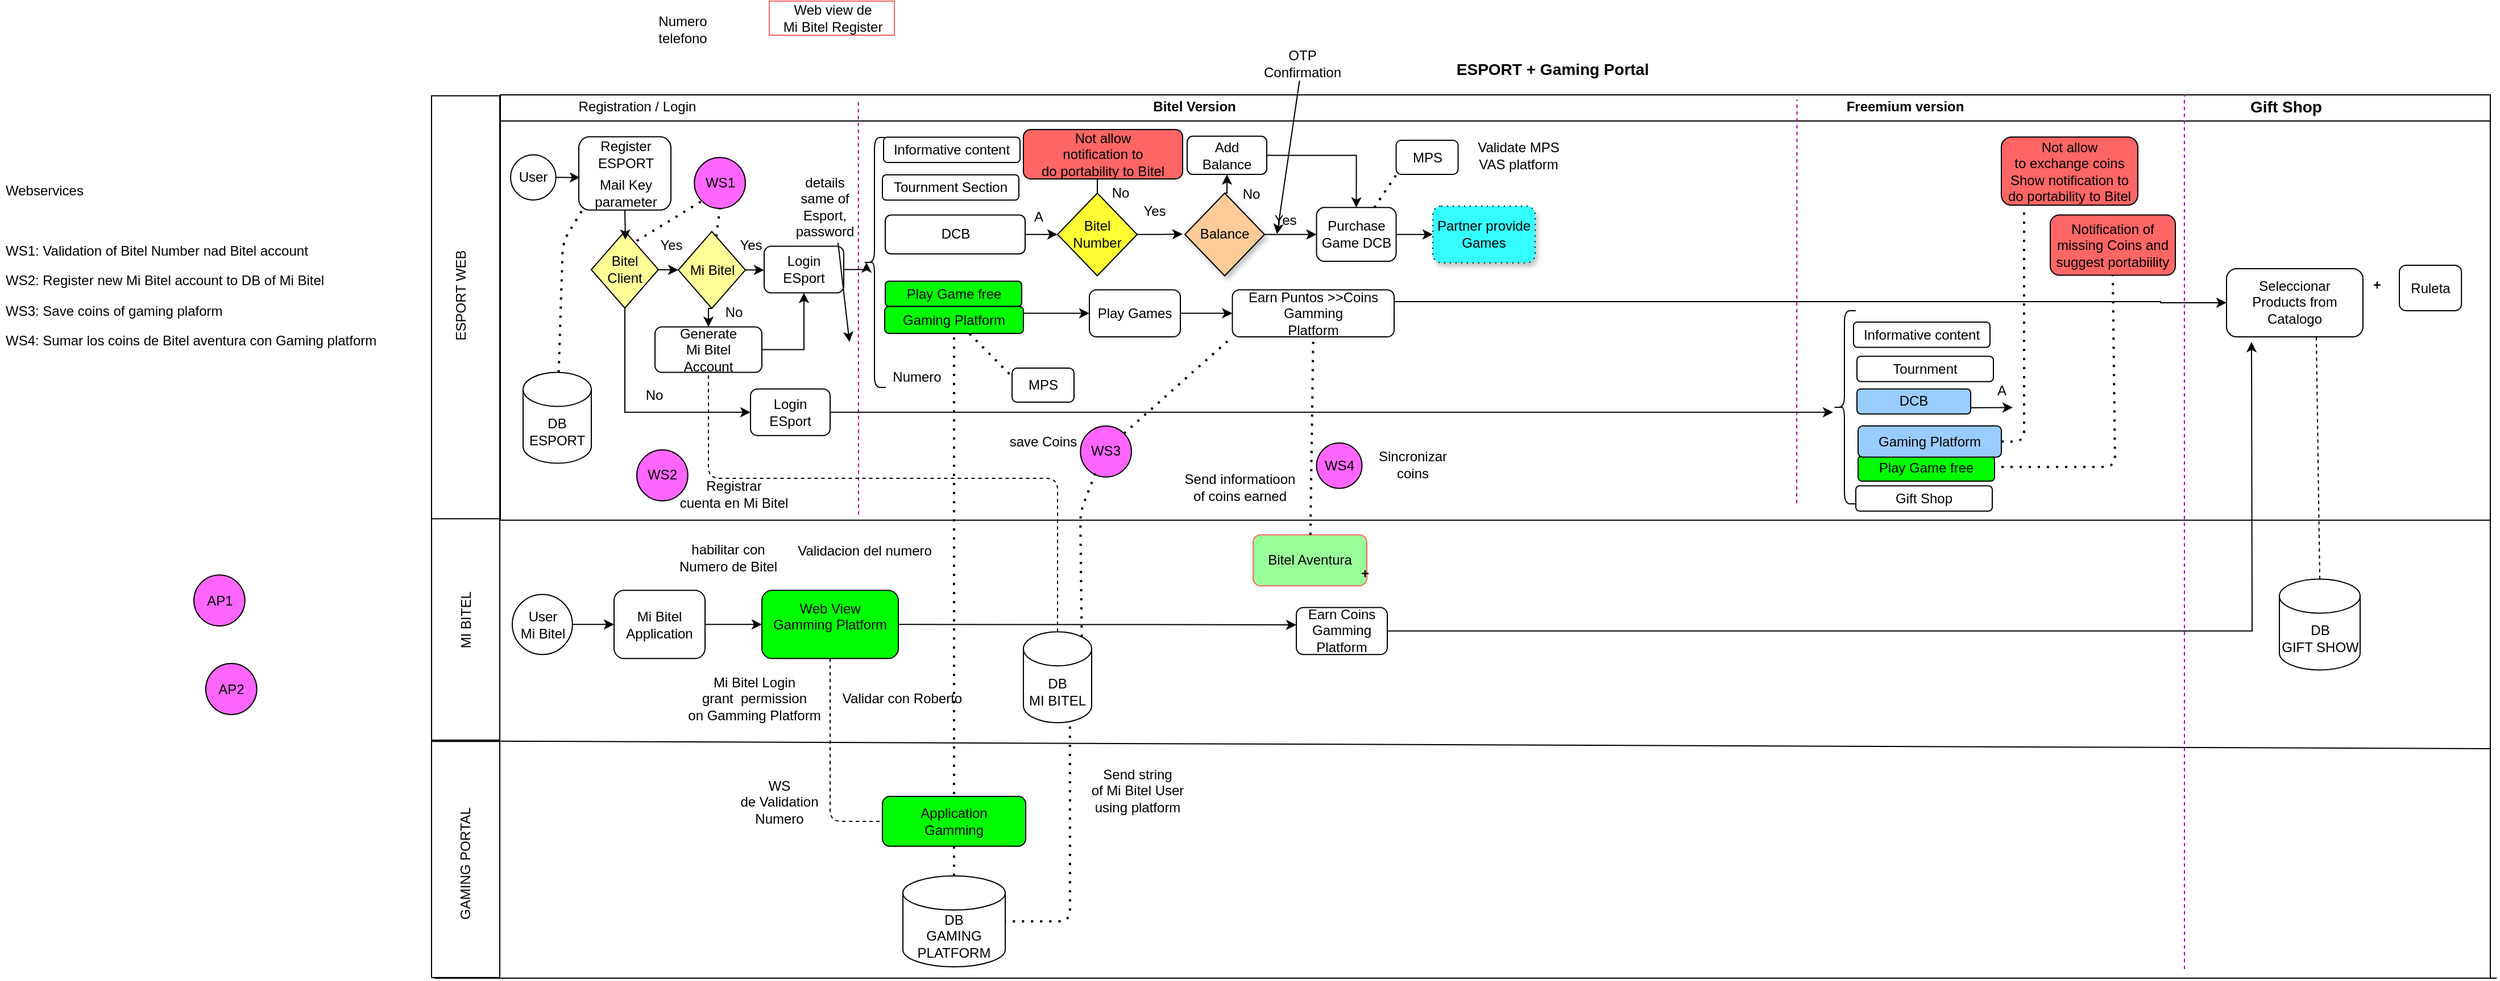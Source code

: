 <mxfile version="14.5.8" type="github">
  <diagram id="9RvgvvR_KSKuulvQgbrz" name="Page-1">
    <mxGraphModel dx="3316" dy="-5082" grid="1" gridSize="10" guides="1" tooltips="1" connect="1" arrows="1" fold="1" page="1" pageScale="1" pageWidth="827" pageHeight="1169" math="0" shadow="0">
      <root>
        <mxCell id="0" />
        <mxCell id="1" parent="0" />
        <mxCell id="VdGI68wlmSatKI99WMhj-1" value="" style="swimlane;whiteSpace=wrap;startSize=23;" vertex="1" parent="1">
          <mxGeometry x="-1020" y="6262.5" width="1750" height="374.38" as="geometry" />
        </mxCell>
        <mxCell id="VdGI68wlmSatKI99WMhj-2" value="" style="endArrow=none;dashed=1;html=1;fillColor=#990099;strokeColor=#990099;" edge="1" parent="VdGI68wlmSatKI99WMhj-1">
          <mxGeometry width="50" height="50" relative="1" as="geometry">
            <mxPoint x="315" y="369.5" as="sourcePoint" />
            <mxPoint x="314.83" y="6" as="targetPoint" />
          </mxGeometry>
        </mxCell>
        <mxCell id="VdGI68wlmSatKI99WMhj-3" value="" style="endArrow=none;dashed=1;html=1;strokeColor=#990099;entryX=0.389;entryY=-0.006;entryDx=0;entryDy=0;entryPerimeter=0;" edge="1" parent="VdGI68wlmSatKI99WMhj-1">
          <mxGeometry width="50" height="50" relative="1" as="geometry">
            <mxPoint x="1481" y="769.5" as="sourcePoint" />
            <mxPoint x="1480.949" y="-0.543" as="targetPoint" />
          </mxGeometry>
        </mxCell>
        <mxCell id="VdGI68wlmSatKI99WMhj-4" value="User" style="ellipse;whiteSpace=wrap;html=1;aspect=fixed;" vertex="1" parent="VdGI68wlmSatKI99WMhj-1">
          <mxGeometry x="9" y="52.75" width="39.87" height="39.87" as="geometry" />
        </mxCell>
        <mxCell id="VdGI68wlmSatKI99WMhj-5" value="" style="rounded=1;whiteSpace=wrap;html=1;" vertex="1" parent="VdGI68wlmSatKI99WMhj-1">
          <mxGeometry x="69" y="36.84" width="81" height="64.59" as="geometry" />
        </mxCell>
        <mxCell id="VdGI68wlmSatKI99WMhj-6" value="&lt;div&gt;Register &lt;br&gt;&lt;/div&gt;&lt;div&gt;ESPORT&lt;br&gt;&lt;/div&gt;" style="text;html=1;align=center;verticalAlign=middle;resizable=0;points=[];autosize=1;strokeColor=none;" vertex="1" parent="VdGI68wlmSatKI99WMhj-1">
          <mxGeometry x="80" y="37.29" width="60" height="30" as="geometry" />
        </mxCell>
        <mxCell id="VdGI68wlmSatKI99WMhj-7" style="edgeStyle=orthogonalEdgeStyle;rounded=0;orthogonalLoop=1;jettySize=auto;html=1;exitX=0.5;exitY=1;exitDx=0;exitDy=0;entryX=0;entryY=0.5;entryDx=0;entryDy=0;" edge="1" parent="VdGI68wlmSatKI99WMhj-1" source="VdGI68wlmSatKI99WMhj-8" target="VdGI68wlmSatKI99WMhj-25">
          <mxGeometry relative="1" as="geometry" />
        </mxCell>
        <mxCell id="VdGI68wlmSatKI99WMhj-8" value="&lt;div&gt;Bitel &lt;br&gt;&lt;/div&gt;&lt;div&gt;Client&lt;/div&gt;" style="rhombus;whiteSpace=wrap;html=1;fillColor=#FFFF99;" vertex="1" parent="VdGI68wlmSatKI99WMhj-1">
          <mxGeometry x="80" y="120" width="59" height="67.7" as="geometry" />
        </mxCell>
        <mxCell id="VdGI68wlmSatKI99WMhj-9" value="&lt;div&gt;Login &lt;br&gt;&lt;/div&gt;&lt;div&gt;ESport&lt;br&gt;&lt;/div&gt;" style="rounded=1;whiteSpace=wrap;html=1;fillColor=#FFFFFF;" vertex="1" parent="VdGI68wlmSatKI99WMhj-1">
          <mxGeometry x="232" y="133.31" width="70" height="41" as="geometry" />
        </mxCell>
        <mxCell id="VdGI68wlmSatKI99WMhj-10" value="No" style="text;html=1;align=center;verticalAlign=middle;resizable=0;points=[];autosize=1;strokeColor=none;" vertex="1" parent="VdGI68wlmSatKI99WMhj-1">
          <mxGeometry x="120" y="254.86" width="30" height="20" as="geometry" />
        </mxCell>
        <mxCell id="VdGI68wlmSatKI99WMhj-11" value="Registration / Login" style="text;html=1;align=center;verticalAlign=middle;resizable=0;points=[];autosize=1;strokeColor=none;" vertex="1" parent="VdGI68wlmSatKI99WMhj-1">
          <mxGeometry x="60" width="120" height="20" as="geometry" />
        </mxCell>
        <mxCell id="VdGI68wlmSatKI99WMhj-12" value="&lt;b&gt;Bitel Version&lt;/b&gt;" style="text;html=1;align=center;verticalAlign=middle;resizable=0;points=[];autosize=1;strokeColor=none;" vertex="1" parent="VdGI68wlmSatKI99WMhj-1">
          <mxGeometry x="565" width="90" height="20" as="geometry" />
        </mxCell>
        <mxCell id="VdGI68wlmSatKI99WMhj-13" value="&lt;b&gt;Freemium version&lt;/b&gt;" style="text;html=1;align=center;verticalAlign=middle;resizable=0;points=[];autosize=1;strokeColor=none;" vertex="1" parent="VdGI68wlmSatKI99WMhj-1">
          <mxGeometry x="1175" width="120" height="20" as="geometry" />
        </mxCell>
        <mxCell id="VdGI68wlmSatKI99WMhj-14" value="Informative content" style="rounded=1;whiteSpace=wrap;html=1;fillColor=#FFFFFF;" vertex="1" parent="VdGI68wlmSatKI99WMhj-1">
          <mxGeometry x="337" y="37.29" width="120" height="22.25" as="geometry" />
        </mxCell>
        <mxCell id="VdGI68wlmSatKI99WMhj-15" value="Tournment Section" style="rounded=1;whiteSpace=wrap;html=1;fillColor=#FFFFFF;" vertex="1" parent="VdGI68wlmSatKI99WMhj-1">
          <mxGeometry x="336" y="70.37" width="120" height="22.25" as="geometry" />
        </mxCell>
        <mxCell id="VdGI68wlmSatKI99WMhj-16" value="Play Game free" style="rounded=1;whiteSpace=wrap;html=1;fillColor=#00FF00;" vertex="1" parent="VdGI68wlmSatKI99WMhj-1">
          <mxGeometry x="338.5" y="164" width="120" height="22.25" as="geometry" />
        </mxCell>
        <mxCell id="VdGI68wlmSatKI99WMhj-17" style="edgeStyle=orthogonalEdgeStyle;rounded=0;orthogonalLoop=1;jettySize=auto;html=1;exitX=1;exitY=0.5;exitDx=0;exitDy=0;entryX=0;entryY=0.5;entryDx=0;entryDy=0;" edge="1" parent="VdGI68wlmSatKI99WMhj-1" source="VdGI68wlmSatKI99WMhj-18" target="VdGI68wlmSatKI99WMhj-28">
          <mxGeometry relative="1" as="geometry" />
        </mxCell>
        <mxCell id="VdGI68wlmSatKI99WMhj-18" value="DCB" style="rounded=1;whiteSpace=wrap;html=1;fillColor=#FFFFFF;" vertex="1" parent="VdGI68wlmSatKI99WMhj-1">
          <mxGeometry x="338.5" y="105.73" width="123" height="34.27" as="geometry" />
        </mxCell>
        <mxCell id="VdGI68wlmSatKI99WMhj-19" value="Informative content" style="rounded=1;whiteSpace=wrap;html=1;fillColor=#FFFFFF;" vertex="1" parent="VdGI68wlmSatKI99WMhj-1">
          <mxGeometry x="1190" y="199.97" width="120" height="22.25" as="geometry" />
        </mxCell>
        <mxCell id="VdGI68wlmSatKI99WMhj-20" value="Tournment" style="rounded=1;whiteSpace=wrap;html=1;fillColor=#FFFFFF;" vertex="1" parent="VdGI68wlmSatKI99WMhj-1">
          <mxGeometry x="1193" y="230.14" width="120" height="22.25" as="geometry" />
        </mxCell>
        <mxCell id="VdGI68wlmSatKI99WMhj-21" value="Play Game free" style="rounded=1;whiteSpace=wrap;html=1;fillColor=#00FF00;" vertex="1" parent="VdGI68wlmSatKI99WMhj-1">
          <mxGeometry x="1194" y="317.75" width="120" height="22.25" as="geometry" />
        </mxCell>
        <mxCell id="VdGI68wlmSatKI99WMhj-22" value="" style="shape=curlyBracket;whiteSpace=wrap;html=1;rounded=1;fillColor=#FFFFFF;" vertex="1" parent="VdGI68wlmSatKI99WMhj-1">
          <mxGeometry x="1172" y="190" width="20" height="170" as="geometry" />
        </mxCell>
        <mxCell id="VdGI68wlmSatKI99WMhj-23" value="&lt;div&gt;DB&lt;/div&gt;&lt;div&gt;ESPORT&lt;br&gt;&lt;/div&gt;" style="shape=cylinder3;whiteSpace=wrap;html=1;boundedLbl=1;backgroundOutline=1;size=15;fillColor=#FFFFFF;" vertex="1" parent="VdGI68wlmSatKI99WMhj-1">
          <mxGeometry x="20" y="244.24" width="60" height="80" as="geometry" />
        </mxCell>
        <mxCell id="VdGI68wlmSatKI99WMhj-24" style="edgeStyle=orthogonalEdgeStyle;rounded=0;orthogonalLoop=1;jettySize=auto;html=1;exitX=1;exitY=0.5;exitDx=0;exitDy=0;" edge="1" parent="VdGI68wlmSatKI99WMhj-1" source="VdGI68wlmSatKI99WMhj-25" target="VdGI68wlmSatKI99WMhj-22">
          <mxGeometry relative="1" as="geometry">
            <Array as="points">
              <mxPoint x="950" y="279" />
              <mxPoint x="950" y="279" />
            </Array>
          </mxGeometry>
        </mxCell>
        <mxCell id="VdGI68wlmSatKI99WMhj-25" value="&lt;div&gt;Login &lt;br&gt;&lt;/div&gt;&lt;div&gt;ESport&lt;br&gt;&lt;/div&gt;" style="rounded=1;whiteSpace=wrap;html=1;fillColor=#FFFFFF;" vertex="1" parent="VdGI68wlmSatKI99WMhj-1">
          <mxGeometry x="220" y="258.86" width="70" height="41" as="geometry" />
        </mxCell>
        <mxCell id="VdGI68wlmSatKI99WMhj-26" value="&lt;font style=&quot;font-size: 14px&quot;&gt;&lt;b&gt;Gift Shop&lt;/b&gt;&lt;/font&gt;" style="text;html=1;align=center;verticalAlign=middle;resizable=0;points=[];autosize=1;strokeColor=none;" vertex="1" parent="VdGI68wlmSatKI99WMhj-1">
          <mxGeometry x="1530" width="80" height="20" as="geometry" />
        </mxCell>
        <mxCell id="VdGI68wlmSatKI99WMhj-27" style="edgeStyle=orthogonalEdgeStyle;rounded=0;orthogonalLoop=1;jettySize=auto;html=1;exitX=0.5;exitY=0;exitDx=0;exitDy=0;" edge="1" parent="VdGI68wlmSatKI99WMhj-1" source="VdGI68wlmSatKI99WMhj-28" target="VdGI68wlmSatKI99WMhj-60">
          <mxGeometry relative="1" as="geometry" />
        </mxCell>
        <mxCell id="VdGI68wlmSatKI99WMhj-28" value="Bitel Number" style="rhombus;whiteSpace=wrap;html=1;fillColor=#FFFF33;" vertex="1" parent="VdGI68wlmSatKI99WMhj-1">
          <mxGeometry x="490" y="86.49" width="70" height="72.75" as="geometry" />
        </mxCell>
        <mxCell id="VdGI68wlmSatKI99WMhj-29" style="edgeStyle=orthogonalEdgeStyle;rounded=0;orthogonalLoop=1;jettySize=auto;html=1;exitX=0.5;exitY=0;exitDx=0;exitDy=0;entryX=0.5;entryY=1;entryDx=0;entryDy=0;" edge="1" parent="VdGI68wlmSatKI99WMhj-1" source="VdGI68wlmSatKI99WMhj-30" target="VdGI68wlmSatKI99WMhj-34">
          <mxGeometry relative="1" as="geometry" />
        </mxCell>
        <mxCell id="VdGI68wlmSatKI99WMhj-30" value="Balance" style="rhombus;whiteSpace=wrap;html=1;fillColor=#FFCC99;shadow=1;" vertex="1" parent="VdGI68wlmSatKI99WMhj-1">
          <mxGeometry x="602" y="86.49" width="70" height="72.75" as="geometry" />
        </mxCell>
        <mxCell id="VdGI68wlmSatKI99WMhj-31" value="No" style="text;html=1;align=center;verticalAlign=middle;resizable=0;points=[];autosize=1;strokeColor=none;" vertex="1" parent="VdGI68wlmSatKI99WMhj-1">
          <mxGeometry x="530" y="76.43" width="30" height="20" as="geometry" />
        </mxCell>
        <mxCell id="VdGI68wlmSatKI99WMhj-32" value="" style="endArrow=none;dashed=1;html=1;entryX=0.325;entryY=0.059;entryDx=0;entryDy=0;entryPerimeter=0;fillColor=#990099;strokeColor=#990099;" edge="1" parent="VdGI68wlmSatKI99WMhj-1">
          <mxGeometry width="50" height="50" relative="1" as="geometry">
            <mxPoint x="1140" y="359.5" as="sourcePoint" />
            <mxPoint x="1140.245" y="4.089" as="targetPoint" />
          </mxGeometry>
        </mxCell>
        <mxCell id="VdGI68wlmSatKI99WMhj-33" value="&lt;div&gt;Partner provide &lt;br&gt;&lt;/div&gt;&lt;div&gt;Games&lt;br&gt;&lt;/div&gt;" style="shape=ext;rounded=1;html=1;whiteSpace=wrap;dashed=1;dashPattern=1 4;shadow=1;fillColor=#33FFFF;" vertex="1" parent="VdGI68wlmSatKI99WMhj-1">
          <mxGeometry x="820" y="97.86" width="90" height="50" as="geometry" />
        </mxCell>
        <mxCell id="VdGI68wlmSatKI99WMhj-34" value="Add Balance" style="rounded=1;whiteSpace=wrap;html=1;shadow=0;fillColor=#FFFFFF;" vertex="1" parent="VdGI68wlmSatKI99WMhj-1">
          <mxGeometry x="604" y="36.43" width="70" height="33.57" as="geometry" />
        </mxCell>
        <mxCell id="VdGI68wlmSatKI99WMhj-36" value="&lt;div&gt;Seleccionar&lt;/div&gt;&lt;div&gt;Products from Catalogo&lt;br&gt;&lt;/div&gt;" style="rounded=1;whiteSpace=wrap;html=1;shadow=0;fillColor=#FFFFFF;" vertex="1" parent="VdGI68wlmSatKI99WMhj-1">
          <mxGeometry x="1518" y="152.99" width="120" height="60" as="geometry" />
        </mxCell>
        <mxCell id="VdGI68wlmSatKI99WMhj-37" value="&lt;div&gt;Notification of missing Coins and suggest portabiility&lt;br&gt;&lt;/div&gt;" style="rounded=1;whiteSpace=wrap;html=1;shadow=0;fillColor=#FF6666;" vertex="1" parent="VdGI68wlmSatKI99WMhj-1">
          <mxGeometry x="1363" y="105.73" width="110" height="53.02" as="geometry" />
        </mxCell>
        <mxCell id="VdGI68wlmSatKI99WMhj-38" value="&lt;div&gt;Not allow &lt;br&gt;&lt;/div&gt;&lt;div&gt;to exchange coins&lt;/div&gt;&lt;div&gt;Show notification to&lt;/div&gt;&lt;div&gt;do portability to Bitel&lt;br&gt;&lt;/div&gt;" style="rounded=1;whiteSpace=wrap;html=1;shadow=0;fillColor=#FF6666;" vertex="1" parent="VdGI68wlmSatKI99WMhj-1">
          <mxGeometry x="1320" y="37.13" width="120" height="60" as="geometry" />
        </mxCell>
        <mxCell id="VdGI68wlmSatKI99WMhj-39" style="edgeStyle=orthogonalEdgeStyle;rounded=0;orthogonalLoop=1;jettySize=auto;html=1;exitX=1;exitY=0.25;exitDx=0;exitDy=0;entryX=0;entryY=0.5;entryDx=0;entryDy=0;" edge="1" parent="VdGI68wlmSatKI99WMhj-1" source="VdGI68wlmSatKI99WMhj-40" target="VdGI68wlmSatKI99WMhj-75">
          <mxGeometry relative="1" as="geometry">
            <mxPoint x="540" y="197.5" as="targetPoint" />
          </mxGeometry>
        </mxCell>
        <mxCell id="VdGI68wlmSatKI99WMhj-40" value="&lt;div&gt;Gaming Platform&lt;/div&gt;" style="rounded=1;whiteSpace=wrap;html=1;shadow=0;fillColor=#00FF00;" vertex="1" parent="VdGI68wlmSatKI99WMhj-1">
          <mxGeometry x="338" y="186.25" width="122" height="23.75" as="geometry" />
        </mxCell>
        <mxCell id="VdGI68wlmSatKI99WMhj-42" value="&lt;div&gt;Earn Puntos &amp;gt;&amp;gt;Coins&lt;/div&gt;&lt;div&gt;Gamming &lt;br&gt;&lt;/div&gt;&lt;div&gt;Platform&lt;br&gt;&lt;/div&gt;" style="rounded=1;whiteSpace=wrap;html=1;shadow=0;fillColor=#FFFFFF;" vertex="1" parent="VdGI68wlmSatKI99WMhj-1">
          <mxGeometry x="643.75" y="171.61" width="142.25" height="41.38" as="geometry" />
        </mxCell>
        <mxCell id="VdGI68wlmSatKI99WMhj-43" style="edgeStyle=orthogonalEdgeStyle;rounded=0;orthogonalLoop=1;jettySize=auto;html=1;exitX=1;exitY=0.25;exitDx=0;exitDy=0;entryX=0;entryY=0.5;entryDx=0;entryDy=0;" edge="1" parent="VdGI68wlmSatKI99WMhj-1" source="VdGI68wlmSatKI99WMhj-42" target="VdGI68wlmSatKI99WMhj-36">
          <mxGeometry relative="1" as="geometry">
            <Array as="points">
              <mxPoint x="1460" y="182" />
              <mxPoint x="1460" y="183" />
            </Array>
            <mxPoint x="922.25" y="197.3" as="sourcePoint" />
          </mxGeometry>
        </mxCell>
        <mxCell id="VdGI68wlmSatKI99WMhj-45" value="DCB" style="rounded=1;whiteSpace=wrap;html=1;fillColor=#99CCFF;" vertex="1" parent="VdGI68wlmSatKI99WMhj-1">
          <mxGeometry x="1193" y="258.86" width="100" height="22.02" as="geometry" />
        </mxCell>
        <mxCell id="VdGI68wlmSatKI99WMhj-46" value="&lt;div&gt;&lt;br&gt;&lt;/div&gt;&lt;div&gt;Gaming Platform&lt;/div&gt;&lt;div&gt;&lt;br&gt;&lt;/div&gt;" style="rounded=1;whiteSpace=wrap;html=1;shadow=0;fillColor=#99CCFF;" vertex="1" parent="VdGI68wlmSatKI99WMhj-1">
          <mxGeometry x="1194" y="291.37" width="126" height="27.5" as="geometry" />
        </mxCell>
        <mxCell id="VdGI68wlmSatKI99WMhj-47" value="Ruleta" style="rounded=1;whiteSpace=wrap;html=1;fillColor=#FFFFFF;" vertex="1" parent="VdGI68wlmSatKI99WMhj-1">
          <mxGeometry x="1670" y="150" width="54.63" height="40" as="geometry" />
        </mxCell>
        <mxCell id="VdGI68wlmSatKI99WMhj-48" value="&lt;b&gt;+&lt;/b&gt;" style="text;html=1;align=center;verticalAlign=middle;resizable=0;points=[];autosize=1;strokeColor=none;" vertex="1" parent="VdGI68wlmSatKI99WMhj-1">
          <mxGeometry x="1640" y="157.75" width="20" height="20" as="geometry" />
        </mxCell>
        <mxCell id="VdGI68wlmSatKI99WMhj-49" value="MPS" style="rounded=1;whiteSpace=wrap;html=1;fillColor=#FFFFFF;" vertex="1" parent="VdGI68wlmSatKI99WMhj-1">
          <mxGeometry x="787.75" y="40.0" width="54.5" height="30" as="geometry" />
        </mxCell>
        <mxCell id="VdGI68wlmSatKI99WMhj-50" value="&lt;div&gt;Mail Key &lt;br&gt;&lt;/div&gt;&lt;div&gt;parameter&lt;/div&gt;" style="text;html=1;align=center;verticalAlign=middle;resizable=0;points=[];autosize=1;strokeColor=none;" vertex="1" parent="VdGI68wlmSatKI99WMhj-1">
          <mxGeometry x="74.5" y="71.43" width="70" height="30" as="geometry" />
        </mxCell>
        <mxCell id="VdGI68wlmSatKI99WMhj-51" style="edgeStyle=orthogonalEdgeStyle;rounded=0;orthogonalLoop=1;jettySize=auto;html=1;exitX=1;exitY=0.5;exitDx=0;exitDy=0;entryX=0;entryY=0.5;entryDx=0;entryDy=0;" edge="1" parent="VdGI68wlmSatKI99WMhj-1" source="VdGI68wlmSatKI99WMhj-53" target="VdGI68wlmSatKI99WMhj-9">
          <mxGeometry relative="1" as="geometry" />
        </mxCell>
        <mxCell id="VdGI68wlmSatKI99WMhj-52" style="edgeStyle=orthogonalEdgeStyle;rounded=0;orthogonalLoop=1;jettySize=auto;html=1;exitX=0.5;exitY=1;exitDx=0;exitDy=0;entryX=0.5;entryY=0;entryDx=0;entryDy=0;" edge="1" parent="VdGI68wlmSatKI99WMhj-1" source="VdGI68wlmSatKI99WMhj-53" target="VdGI68wlmSatKI99WMhj-58">
          <mxGeometry relative="1" as="geometry" />
        </mxCell>
        <mxCell id="VdGI68wlmSatKI99WMhj-53" value="Mi Bitel" style="rhombus;whiteSpace=wrap;html=1;fillColor=#FFFF99;" vertex="1" parent="VdGI68wlmSatKI99WMhj-1">
          <mxGeometry x="156.5" y="120.3" width="59" height="67.7" as="geometry" />
        </mxCell>
        <mxCell id="VdGI68wlmSatKI99WMhj-54" value="" style="endArrow=none;dashed=1;html=1;dashPattern=1 3;strokeWidth=2;entryX=-0.036;entryY=1.002;entryDx=0;entryDy=0;entryPerimeter=0;" edge="1" parent="VdGI68wlmSatKI99WMhj-1" source="VdGI68wlmSatKI99WMhj-23" target="VdGI68wlmSatKI99WMhj-50">
          <mxGeometry width="50" height="50" relative="1" as="geometry">
            <mxPoint x="690" y="309.5" as="sourcePoint" />
            <mxPoint x="740" y="259.5" as="targetPoint" />
            <Array as="points">
              <mxPoint x="55" y="129.5" />
            </Array>
          </mxGeometry>
        </mxCell>
        <mxCell id="VdGI68wlmSatKI99WMhj-55" value="Yes" style="text;html=1;align=center;verticalAlign=middle;resizable=0;points=[];autosize=1;strokeColor=none;" vertex="1" parent="VdGI68wlmSatKI99WMhj-1">
          <mxGeometry x="130" y="122.75" width="40" height="20" as="geometry" />
        </mxCell>
        <mxCell id="VdGI68wlmSatKI99WMhj-56" value="Yes" style="text;html=1;align=center;verticalAlign=middle;resizable=0;points=[];autosize=1;strokeColor=none;" vertex="1" parent="VdGI68wlmSatKI99WMhj-1">
          <mxGeometry x="200" y="122.75" width="40" height="20" as="geometry" />
        </mxCell>
        <mxCell id="VdGI68wlmSatKI99WMhj-57" style="edgeStyle=orthogonalEdgeStyle;rounded=0;orthogonalLoop=1;jettySize=auto;html=1;exitX=1;exitY=0.5;exitDx=0;exitDy=0;entryX=0.5;entryY=1;entryDx=0;entryDy=0;" edge="1" parent="VdGI68wlmSatKI99WMhj-1" source="VdGI68wlmSatKI99WMhj-58" target="VdGI68wlmSatKI99WMhj-9">
          <mxGeometry relative="1" as="geometry" />
        </mxCell>
        <mxCell id="VdGI68wlmSatKI99WMhj-58" value="&lt;div&gt;Generate &lt;br&gt;&lt;/div&gt;&lt;div&gt;Mi Bitel&lt;/div&gt;&lt;div&gt;Account&lt;br&gt;&lt;/div&gt;" style="rounded=1;whiteSpace=wrap;html=1;fillColor=#FFFFFF;" vertex="1" parent="VdGI68wlmSatKI99WMhj-1">
          <mxGeometry x="136" y="204.24" width="94" height="40" as="geometry" />
        </mxCell>
        <mxCell id="VdGI68wlmSatKI99WMhj-59" value="No" style="text;html=1;align=center;verticalAlign=middle;resizable=0;points=[];autosize=1;strokeColor=none;" vertex="1" parent="VdGI68wlmSatKI99WMhj-1">
          <mxGeometry x="190" y="181.99" width="30" height="20" as="geometry" />
        </mxCell>
        <mxCell id="VdGI68wlmSatKI99WMhj-60" value="&lt;div&gt;Not allow &lt;br&gt;&lt;/div&gt;notification to&lt;div&gt;do portability to Bitel&lt;br&gt;&lt;/div&gt;" style="rounded=1;whiteSpace=wrap;html=1;shadow=0;fillColor=#FF6666;" vertex="1" parent="VdGI68wlmSatKI99WMhj-1">
          <mxGeometry x="460" y="30.46" width="140" height="43.51" as="geometry" />
        </mxCell>
        <mxCell id="VdGI68wlmSatKI99WMhj-61" value="Yes" style="text;html=1;align=center;verticalAlign=middle;resizable=0;points=[];autosize=1;strokeColor=none;" vertex="1" parent="VdGI68wlmSatKI99WMhj-1">
          <mxGeometry x="555" y="92.62" width="40" height="20" as="geometry" />
        </mxCell>
        <mxCell id="VdGI68wlmSatKI99WMhj-62" value="&lt;div&gt;Purchase&lt;/div&gt;&lt;div&gt;Game DCB&lt;br&gt;&lt;/div&gt;" style="rounded=1;whiteSpace=wrap;html=1;shadow=0;fillColor=#FFFFFF;" vertex="1" parent="VdGI68wlmSatKI99WMhj-1">
          <mxGeometry x="717.75" y="99.17" width="70" height="47.38" as="geometry" />
        </mxCell>
        <mxCell id="VdGI68wlmSatKI99WMhj-63" style="edgeStyle=orthogonalEdgeStyle;rounded=0;orthogonalLoop=1;jettySize=auto;html=1;exitX=1;exitY=0.5;exitDx=0;exitDy=0;entryX=0.5;entryY=0;entryDx=0;entryDy=0;" edge="1" parent="VdGI68wlmSatKI99WMhj-1" source="VdGI68wlmSatKI99WMhj-34" target="VdGI68wlmSatKI99WMhj-62">
          <mxGeometry relative="1" as="geometry" />
        </mxCell>
        <mxCell id="VdGI68wlmSatKI99WMhj-64" style="edgeStyle=orthogonalEdgeStyle;rounded=0;orthogonalLoop=1;jettySize=auto;html=1;exitX=1;exitY=0.5;exitDx=0;exitDy=0;entryX=0;entryY=0.5;entryDx=0;entryDy=0;" edge="1" parent="VdGI68wlmSatKI99WMhj-1" source="VdGI68wlmSatKI99WMhj-62" target="VdGI68wlmSatKI99WMhj-33">
          <mxGeometry relative="1" as="geometry" />
        </mxCell>
        <mxCell id="VdGI68wlmSatKI99WMhj-65" style="edgeStyle=orthogonalEdgeStyle;rounded=0;orthogonalLoop=1;jettySize=auto;html=1;exitX=1;exitY=0.5;exitDx=0;exitDy=0;" edge="1" parent="VdGI68wlmSatKI99WMhj-1" source="VdGI68wlmSatKI99WMhj-30" target="VdGI68wlmSatKI99WMhj-62">
          <mxGeometry relative="1" as="geometry">
            <mxPoint x="755" y="176.5" as="targetPoint" />
            <mxPoint x="672" y="122.865" as="sourcePoint" />
          </mxGeometry>
        </mxCell>
        <mxCell id="VdGI68wlmSatKI99WMhj-66" value="Yes" style="text;html=1;align=center;verticalAlign=middle;resizable=0;points=[];autosize=1;strokeColor=none;" vertex="1" parent="VdGI68wlmSatKI99WMhj-1">
          <mxGeometry x="670" y="100" width="40" height="20" as="geometry" />
        </mxCell>
        <mxCell id="VdGI68wlmSatKI99WMhj-67" value="" style="endArrow=none;dashed=1;html=1;dashPattern=1 3;strokeWidth=2;" edge="1" parent="VdGI68wlmSatKI99WMhj-1" source="VdGI68wlmSatKI99WMhj-62">
          <mxGeometry width="50" height="50" relative="1" as="geometry">
            <mxPoint x="740" y="117.21" as="sourcePoint" />
            <mxPoint x="790" y="67.21" as="targetPoint" />
          </mxGeometry>
        </mxCell>
        <mxCell id="VdGI68wlmSatKI99WMhj-68" value="&lt;div&gt;Validate MPS&lt;/div&gt;&lt;div&gt;VAS platform&lt;br&gt;&lt;/div&gt;" style="text;html=1;align=center;verticalAlign=middle;resizable=0;points=[];autosize=1;strokeColor=none;" vertex="1" parent="VdGI68wlmSatKI99WMhj-1">
          <mxGeometry x="850" y="38.22" width="90" height="30" as="geometry" />
        </mxCell>
        <mxCell id="VdGI68wlmSatKI99WMhj-69" value="" style="endArrow=none;dashed=1;html=1;dashPattern=1 3;strokeWidth=2;exitX=1;exitY=0.5;exitDx=0;exitDy=0;" edge="1" parent="VdGI68wlmSatKI99WMhj-1" source="VdGI68wlmSatKI99WMhj-46">
          <mxGeometry width="50" height="50" relative="1" as="geometry">
            <mxPoint x="1010" y="399.5" as="sourcePoint" />
            <mxPoint x="1340" y="102.5" as="targetPoint" />
            <Array as="points">
              <mxPoint x="1340" y="305.5" />
            </Array>
          </mxGeometry>
        </mxCell>
        <mxCell id="VdGI68wlmSatKI99WMhj-70" value="MPS" style="rounded=1;whiteSpace=wrap;html=1;fillColor=#FFFFFF;" vertex="1" parent="VdGI68wlmSatKI99WMhj-1">
          <mxGeometry x="450" y="240.54" width="54.5" height="30" as="geometry" />
        </mxCell>
        <mxCell id="VdGI68wlmSatKI99WMhj-71" value="" style="endArrow=none;dashed=1;html=1;dashPattern=1 3;strokeWidth=2;exitX=0.611;exitY=1.008;exitDx=0;exitDy=0;exitPerimeter=0;entryX=0;entryY=0.25;entryDx=0;entryDy=0;" edge="1" parent="VdGI68wlmSatKI99WMhj-1" source="VdGI68wlmSatKI99WMhj-40" target="VdGI68wlmSatKI99WMhj-70">
          <mxGeometry width="50" height="50" relative="1" as="geometry">
            <mxPoint x="480" y="399.5" as="sourcePoint" />
            <mxPoint x="530" y="349.5" as="targetPoint" />
          </mxGeometry>
        </mxCell>
        <mxCell id="VdGI68wlmSatKI99WMhj-72" value="WS1" style="ellipse;whiteSpace=wrap;html=1;aspect=fixed;fillColor=#FF66FF;" vertex="1" parent="VdGI68wlmSatKI99WMhj-1">
          <mxGeometry x="170.62" y="55.12" width="44.88" height="44.88" as="geometry" />
        </mxCell>
        <mxCell id="VdGI68wlmSatKI99WMhj-74" style="edgeStyle=orthogonalEdgeStyle;rounded=0;orthogonalLoop=1;jettySize=auto;html=1;exitX=1;exitY=0.5;exitDx=0;exitDy=0;entryX=0;entryY=0.5;entryDx=0;entryDy=0;" edge="1" parent="VdGI68wlmSatKI99WMhj-1" source="VdGI68wlmSatKI99WMhj-75" target="VdGI68wlmSatKI99WMhj-42">
          <mxGeometry relative="1" as="geometry" />
        </mxCell>
        <mxCell id="VdGI68wlmSatKI99WMhj-75" value="Play Games" style="rounded=1;whiteSpace=wrap;html=1;shadow=0;fillColor=#FFFFFF;" vertex="1" parent="VdGI68wlmSatKI99WMhj-1">
          <mxGeometry x="518" y="171.61" width="80" height="41.38" as="geometry" />
        </mxCell>
        <mxCell id="VdGI68wlmSatKI99WMhj-76" value="WS2" style="ellipse;whiteSpace=wrap;html=1;aspect=fixed;fillColor=#FF66FF;" vertex="1" parent="VdGI68wlmSatKI99WMhj-1">
          <mxGeometry x="120" y="312.5" width="44.88" height="44.88" as="geometry" />
        </mxCell>
        <mxCell id="VdGI68wlmSatKI99WMhj-77" value="&lt;div&gt;Registrar&lt;/div&gt;&lt;div&gt;cuenta en Mi Bitel&lt;br&gt;&lt;/div&gt;" style="text;html=1;align=center;verticalAlign=middle;resizable=0;points=[];autosize=1;strokeColor=none;" vertex="1" parent="VdGI68wlmSatKI99WMhj-1">
          <mxGeometry x="150" y="336.39" width="110" height="30" as="geometry" />
        </mxCell>
        <mxCell id="VdGI68wlmSatKI99WMhj-78" value="&lt;div&gt;Send informatioon &lt;br&gt;&lt;/div&gt;&lt;div&gt;of coins earned&lt;br&gt;&lt;/div&gt;" style="text;html=1;align=center;verticalAlign=middle;resizable=0;points=[];autosize=1;strokeColor=none;" vertex="1" parent="VdGI68wlmSatKI99WMhj-1">
          <mxGeometry x="590" y="330.0" width="120" height="30" as="geometry" />
        </mxCell>
        <mxCell id="VdGI68wlmSatKI99WMhj-79" value="WS4" style="ellipse;whiteSpace=wrap;html=1;aspect=fixed;fillColor=#FF66FF;" vertex="1" parent="VdGI68wlmSatKI99WMhj-1">
          <mxGeometry x="717.75" y="306.39" width="40" height="40" as="geometry" />
        </mxCell>
        <mxCell id="VdGI68wlmSatKI99WMhj-80" value="Gift Shop" style="rounded=1;whiteSpace=wrap;html=1;fillColor=#FFFFFF;" vertex="1" parent="VdGI68wlmSatKI99WMhj-1">
          <mxGeometry x="1192" y="344.14" width="120" height="22.25" as="geometry" />
        </mxCell>
        <mxCell id="VdGI68wlmSatKI99WMhj-81" value="WS3" style="ellipse;whiteSpace=wrap;html=1;aspect=fixed;fillColor=#FF66FF;" vertex="1" parent="VdGI68wlmSatKI99WMhj-1">
          <mxGeometry x="510.12" y="291.51" width="44.88" height="44.88" as="geometry" />
        </mxCell>
        <mxCell id="VdGI68wlmSatKI99WMhj-82" value="&lt;div&gt;Sincronizar&lt;/div&gt;&lt;div&gt; coins&lt;/div&gt;" style="text;html=1;align=center;verticalAlign=middle;resizable=0;points=[];autosize=1;strokeColor=none;" vertex="1" parent="VdGI68wlmSatKI99WMhj-1">
          <mxGeometry x="762.25" y="310.0" width="80" height="30" as="geometry" />
        </mxCell>
        <mxCell id="VdGI68wlmSatKI99WMhj-83" value="save Coins" style="text;html=1;align=center;verticalAlign=middle;resizable=0;points=[];autosize=1;strokeColor=none;" vertex="1" parent="VdGI68wlmSatKI99WMhj-1">
          <mxGeometry x="437.25" y="295.12" width="80" height="20" as="geometry" />
        </mxCell>
        <mxCell id="VdGI68wlmSatKI99WMhj-84" value="" style="endArrow=none;dashed=1;html=1;dashPattern=1 3;strokeWidth=2;entryX=0;entryY=1;entryDx=0;entryDy=0;exitX=1;exitY=0;exitDx=0;exitDy=0;" edge="1" parent="VdGI68wlmSatKI99WMhj-1" source="VdGI68wlmSatKI99WMhj-81" target="VdGI68wlmSatKI99WMhj-42">
          <mxGeometry width="50" height="50" relative="1" as="geometry">
            <mxPoint x="630" y="419.5" as="sourcePoint" />
            <mxPoint x="680" y="369.5" as="targetPoint" />
          </mxGeometry>
        </mxCell>
        <mxCell id="VdGI68wlmSatKI99WMhj-85" value="" style="endArrow=classic;html=1;exitX=1;exitY=0.5;exitDx=0;exitDy=0;entryX=0;entryY=0.5;entryDx=0;entryDy=0;" edge="1" parent="VdGI68wlmSatKI99WMhj-1" source="VdGI68wlmSatKI99WMhj-8" target="VdGI68wlmSatKI99WMhj-53">
          <mxGeometry width="50" height="50" relative="1" as="geometry">
            <mxPoint x="690" y="317.5" as="sourcePoint" />
            <mxPoint x="160" y="161.5" as="targetPoint" />
          </mxGeometry>
        </mxCell>
        <mxCell id="VdGI68wlmSatKI99WMhj-133" value="&lt;div&gt;details&lt;/div&gt;&lt;div&gt;same of&lt;/div&gt;&lt;div&gt;Esport, &lt;br&gt;&lt;/div&gt;&lt;div&gt;password&lt;br&gt;&lt;/div&gt;" style="text;html=1;align=center;verticalAlign=middle;resizable=0;points=[];autosize=1;strokeColor=none;" vertex="1" parent="VdGI68wlmSatKI99WMhj-1">
          <mxGeometry x="250" y="68.87" width="70" height="60" as="geometry" />
        </mxCell>
        <mxCell id="VdGI68wlmSatKI99WMhj-140" value="A" style="text;html=1;align=center;verticalAlign=middle;resizable=0;points=[];autosize=1;strokeColor=none;" vertex="1" parent="VdGI68wlmSatKI99WMhj-1">
          <mxGeometry x="463" y="97.86" width="20" height="20" as="geometry" />
        </mxCell>
        <mxCell id="VdGI68wlmSatKI99WMhj-141" value="A" style="text;html=1;align=center;verticalAlign=middle;resizable=0;points=[];autosize=1;strokeColor=none;" vertex="1" parent="VdGI68wlmSatKI99WMhj-1">
          <mxGeometry x="1310" y="250.54" width="20" height="20" as="geometry" />
        </mxCell>
        <mxCell id="VdGI68wlmSatKI99WMhj-142" value="" style="endArrow=classic;html=1;entryX=1;entryY=1.232;entryDx=0;entryDy=0;entryPerimeter=0;exitX=1;exitY=0.75;exitDx=0;exitDy=0;" edge="1" parent="VdGI68wlmSatKI99WMhj-1" source="VdGI68wlmSatKI99WMhj-45" target="VdGI68wlmSatKI99WMhj-141">
          <mxGeometry width="50" height="50" relative="1" as="geometry">
            <mxPoint x="810" y="377.5" as="sourcePoint" />
            <mxPoint x="860" y="327.5" as="targetPoint" />
          </mxGeometry>
        </mxCell>
        <mxCell id="VdGI68wlmSatKI99WMhj-143" value="Numero" style="text;html=1;align=center;verticalAlign=middle;resizable=0;points=[];autosize=1;strokeColor=none;" vertex="1" parent="VdGI68wlmSatKI99WMhj-1">
          <mxGeometry x="336" y="238.86" width="60" height="20" as="geometry" />
        </mxCell>
        <mxCell id="VdGI68wlmSatKI99WMhj-146" value="" style="endArrow=none;dashed=1;html=1;dashPattern=1 3;strokeWidth=2;entryX=0.5;entryY=1;entryDx=0;entryDy=0;" edge="1" parent="VdGI68wlmSatKI99WMhj-1" source="VdGI68wlmSatKI99WMhj-53" target="VdGI68wlmSatKI99WMhj-72">
          <mxGeometry width="50" height="50" relative="1" as="geometry">
            <mxPoint x="360" y="257.5" as="sourcePoint" />
            <mxPoint x="410" y="207.5" as="targetPoint" />
          </mxGeometry>
        </mxCell>
        <mxCell id="VdGI68wlmSatKI99WMhj-147" value="" style="endArrow=none;dashed=1;html=1;dashPattern=1 3;strokeWidth=2;entryX=0;entryY=1;entryDx=0;entryDy=0;exitX=0.678;exitY=0.126;exitDx=0;exitDy=0;exitPerimeter=0;" edge="1" parent="VdGI68wlmSatKI99WMhj-1" source="VdGI68wlmSatKI99WMhj-8" target="VdGI68wlmSatKI99WMhj-72">
          <mxGeometry width="50" height="50" relative="1" as="geometry">
            <mxPoint x="157.839" y="134.705" as="sourcePoint" />
            <mxPoint x="161.06" y="110.0" as="targetPoint" />
          </mxGeometry>
        </mxCell>
        <mxCell id="VdGI68wlmSatKI99WMhj-87" value="&lt;font style=&quot;font-size: 14px&quot;&gt;&lt;b&gt;ESPORT + Gaming Portal &lt;/b&gt;&lt;/font&gt;" style="text;html=1;align=center;verticalAlign=middle;resizable=0;points=[];autosize=1;" vertex="1" parent="1">
          <mxGeometry x="-190.0" y="6230" width="190" height="20" as="geometry" />
        </mxCell>
        <mxCell id="VdGI68wlmSatKI99WMhj-88" value="" style="endArrow=none;html=1;exitX=0.75;exitY=1;exitDx=0;exitDy=0;" edge="1" parent="1">
          <mxGeometry width="50" height="50" relative="1" as="geometry">
            <mxPoint x="-1077.82" y="6831.19" as="sourcePoint" />
            <mxPoint x="730" y="6838" as="targetPoint" />
          </mxGeometry>
        </mxCell>
        <mxCell id="VdGI68wlmSatKI99WMhj-89" value="" style="endArrow=none;html=1;exitX=0;exitY=1;exitDx=0;exitDy=0;" edge="1" parent="1">
          <mxGeometry width="50" height="50" relative="1" as="geometry">
            <mxPoint x="-1078" y="7040.0" as="sourcePoint" />
            <mxPoint x="735.58" y="7040" as="targetPoint" />
          </mxGeometry>
        </mxCell>
        <mxCell id="VdGI68wlmSatKI99WMhj-90" value="" style="rounded=0;whiteSpace=wrap;html=1;rotation=90;" vertex="1" parent="1">
          <mxGeometry x="-1237.09" y="6419.88" width="373.16" height="60" as="geometry" />
        </mxCell>
        <mxCell id="VdGI68wlmSatKI99WMhj-91" value="" style="rounded=0;whiteSpace=wrap;html=1;rotation=90;" vertex="1" parent="1">
          <mxGeometry x="-1147.93" y="6703.06" width="194.88" height="60" as="geometry" />
        </mxCell>
        <mxCell id="VdGI68wlmSatKI99WMhj-92" value="" style="rounded=0;whiteSpace=wrap;html=1;rotation=90;" vertex="1" parent="1">
          <mxGeometry x="-1154.42" y="6905.55" width="207.85" height="60" as="geometry" />
        </mxCell>
        <mxCell id="VdGI68wlmSatKI99WMhj-93" value="ESPORT WEB" style="text;html=1;align=center;verticalAlign=middle;resizable=0;points=[];autosize=1;strokeColor=none;rotation=-90;" vertex="1" parent="1">
          <mxGeometry x="-1099.5" y="6430" width="90" height="20" as="geometry" />
        </mxCell>
        <mxCell id="VdGI68wlmSatKI99WMhj-94" value="&lt;div&gt;MI BITEL&lt;/div&gt;" style="text;html=1;align=center;verticalAlign=middle;resizable=0;points=[];autosize=1;strokeColor=none;rotation=-90;" vertex="1" parent="1">
          <mxGeometry x="-1080" y="6715.12" width="60" height="20" as="geometry" />
        </mxCell>
        <mxCell id="VdGI68wlmSatKI99WMhj-95" value="GAMING PORTAL" style="text;html=1;align=center;verticalAlign=middle;resizable=0;points=[];autosize=1;strokeColor=none;rotation=-90;" vertex="1" parent="1">
          <mxGeometry x="-1105.5" y="6930" width="110" height="20" as="geometry" />
        </mxCell>
        <mxCell id="VdGI68wlmSatKI99WMhj-96" value="" style="shape=curlyBracket;whiteSpace=wrap;html=1;rounded=1;fillColor=#FFFFFF;" vertex="1" parent="1">
          <mxGeometry x="-701" y="6300" width="20" height="220" as="geometry" />
        </mxCell>
        <mxCell id="VdGI68wlmSatKI99WMhj-97" value="&lt;div&gt;DB&lt;/div&gt;&lt;div&gt;MI BITEL&lt;br&gt;&lt;/div&gt;" style="shape=cylinder3;whiteSpace=wrap;html=1;boundedLbl=1;backgroundOutline=1;size=15;fillColor=#FFFFFF;" vertex="1" parent="1">
          <mxGeometry x="-560" y="6735.12" width="60" height="80" as="geometry" />
        </mxCell>
        <mxCell id="VdGI68wlmSatKI99WMhj-98" value="&lt;div&gt;DB&lt;/div&gt;&lt;div&gt;GAMING &lt;br&gt;&lt;/div&gt;&lt;div&gt;PLATFORM&lt;br&gt;&lt;/div&gt;" style="shape=cylinder3;whiteSpace=wrap;html=1;boundedLbl=1;backgroundOutline=1;size=15;fillColor=#FFFFFF;" vertex="1" parent="1">
          <mxGeometry x="-666" y="6950" width="90" height="80" as="geometry" />
        </mxCell>
        <mxCell id="VdGI68wlmSatKI99WMhj-99" value="" style="endArrow=none;html=1;entryX=1;entryY=1;entryDx=0;entryDy=0;" edge="1" parent="1" target="VdGI68wlmSatKI99WMhj-1">
          <mxGeometry width="50" height="50" relative="1" as="geometry">
            <mxPoint x="730" y="7040" as="sourcePoint" />
            <mxPoint x="520" y="6620" as="targetPoint" />
          </mxGeometry>
        </mxCell>
        <mxCell id="VdGI68wlmSatKI99WMhj-100" value="&lt;div&gt;DB&lt;/div&gt;&lt;div&gt;GIFT SHOW&lt;br&gt;&lt;/div&gt;" style="shape=cylinder3;whiteSpace=wrap;html=1;boundedLbl=1;backgroundOutline=1;size=15;fillColor=#FFFFFF;" vertex="1" parent="1">
          <mxGeometry x="544.5" y="6688.69" width="71" height="80" as="geometry" />
        </mxCell>
        <mxCell id="VdGI68wlmSatKI99WMhj-101" value="" style="endArrow=none;dashed=1;html=1;entryX=0.658;entryY=0.988;entryDx=0;entryDy=0;exitX=0.5;exitY=0;exitDx=0;exitDy=0;exitPerimeter=0;entryPerimeter=0;" edge="1" parent="1" source="VdGI68wlmSatKI99WMhj-100" target="VdGI68wlmSatKI99WMhj-36">
          <mxGeometry width="50" height="50" relative="1" as="geometry">
            <mxPoint x="-40" y="6690" as="sourcePoint" />
            <mxPoint x="10" y="6640" as="targetPoint" />
          </mxGeometry>
        </mxCell>
        <mxCell id="VdGI68wlmSatKI99WMhj-102" value="" style="endArrow=none;dashed=1;html=1;dashPattern=1 3;strokeWidth=2;entryX=0.5;entryY=1;entryDx=0;entryDy=0;" edge="1" parent="1" source="VdGI68wlmSatKI99WMhj-98" target="VdGI68wlmSatKI99WMhj-40">
          <mxGeometry width="50" height="50" relative="1" as="geometry">
            <mxPoint x="-620" y="6870" as="sourcePoint" />
            <mxPoint x="-566.27" y="6690.003" as="targetPoint" />
            <Array as="points">
              <mxPoint x="-621" y="6850" />
            </Array>
          </mxGeometry>
        </mxCell>
        <mxCell id="VdGI68wlmSatKI99WMhj-103" style="edgeStyle=orthogonalEdgeStyle;rounded=0;orthogonalLoop=1;jettySize=auto;html=1;exitX=1;exitY=0.5;exitDx=0;exitDy=0;" edge="1" parent="1" source="VdGI68wlmSatKI99WMhj-104">
          <mxGeometry relative="1" as="geometry">
            <mxPoint x="-320" y="6729" as="targetPoint" />
          </mxGeometry>
        </mxCell>
        <mxCell id="VdGI68wlmSatKI99WMhj-104" value="&lt;div&gt;Web View &lt;br&gt;&lt;/div&gt;&lt;div&gt;Gamming Platform&lt;/div&gt;&lt;div&gt;&lt;br&gt;&lt;/div&gt;" style="rounded=1;whiteSpace=wrap;html=1;shadow=0;fillColor=#00FF00;" vertex="1" parent="1">
          <mxGeometry x="-790" y="6698.68" width="120" height="60" as="geometry" />
        </mxCell>
        <mxCell id="VdGI68wlmSatKI99WMhj-105" style="edgeStyle=orthogonalEdgeStyle;rounded=0;orthogonalLoop=1;jettySize=auto;html=1;exitX=1;exitY=0.5;exitDx=0;exitDy=0;entryX=0;entryY=0.5;entryDx=0;entryDy=0;" edge="1" parent="1" source="VdGI68wlmSatKI99WMhj-106" target="VdGI68wlmSatKI99WMhj-108">
          <mxGeometry relative="1" as="geometry" />
        </mxCell>
        <mxCell id="VdGI68wlmSatKI99WMhj-106" value="&lt;div&gt;User&lt;/div&gt;&lt;div&gt;Mi Bitel&lt;br&gt;&lt;/div&gt;" style="ellipse;whiteSpace=wrap;html=1;aspect=fixed;" vertex="1" parent="1">
          <mxGeometry x="-1009.5" y="6702.25" width="52.87" height="52.87" as="geometry" />
        </mxCell>
        <mxCell id="VdGI68wlmSatKI99WMhj-107" style="edgeStyle=orthogonalEdgeStyle;rounded=0;orthogonalLoop=1;jettySize=auto;html=1;exitX=1;exitY=0.5;exitDx=0;exitDy=0;entryX=0;entryY=0.5;entryDx=0;entryDy=0;" edge="1" parent="1" source="VdGI68wlmSatKI99WMhj-108" target="VdGI68wlmSatKI99WMhj-104">
          <mxGeometry relative="1" as="geometry" />
        </mxCell>
        <mxCell id="VdGI68wlmSatKI99WMhj-108" value="&lt;div&gt;Mi Bitel&lt;/div&gt;&lt;div&gt;Application&lt;br&gt;&lt;/div&gt;" style="rounded=1;whiteSpace=wrap;html=1;shadow=0;fillColor=#FFFFFF;" vertex="1" parent="1">
          <mxGeometry x="-920" y="6698.68" width="80" height="60" as="geometry" />
        </mxCell>
        <mxCell id="VdGI68wlmSatKI99WMhj-109" value="Webservices&lt;p&gt;&lt;br&gt;&lt;/p&gt;&lt;p&gt;WS1: Validation of Bitel Number nad Bitel account&lt;br&gt;&lt;/p&gt;WS2: Register new Mi Bitel account to DB of Mi Bitel&lt;br&gt;&lt;p&gt;WS3: Save coins of gaming plaform&lt;/p&gt;&lt;p&gt;WS4: Sumar los coins de Bitel aventura con Gaming platform&lt;/p&gt;&lt;p&gt;&lt;br&gt;&lt;/p&gt;&lt;p&gt;&lt;br&gt;&lt;/p&gt;" style="text;html=1;strokeColor=none;fillColor=none;spacing=5;spacingTop=-20;whiteSpace=wrap;overflow=hidden;rounded=0;shadow=0;" vertex="1" parent="1">
          <mxGeometry x="-1460" y="6350" width="350" height="250" as="geometry" />
        </mxCell>
        <mxCell id="VdGI68wlmSatKI99WMhj-110" value="" style="endArrow=none;dashed=1;html=1;exitX=0.5;exitY=1;exitDx=0;exitDy=0;entryX=0;entryY=0.5;entryDx=0;entryDy=0;" edge="1" parent="1" source="VdGI68wlmSatKI99WMhj-104" target="VdGI68wlmSatKI99WMhj-124">
          <mxGeometry width="50" height="50" relative="1" as="geometry">
            <mxPoint x="-290" y="6730" as="sourcePoint" />
            <mxPoint x="-700" y="6948" as="targetPoint" />
            <Array as="points">
              <mxPoint x="-730" y="6902" />
            </Array>
          </mxGeometry>
        </mxCell>
        <mxCell id="VdGI68wlmSatKI99WMhj-111" value="&lt;div&gt;Mi Bitel Login&lt;/div&gt;&lt;div&gt;grant&amp;nbsp; permission&lt;/div&gt;&lt;div&gt;on Gamming Platform&lt;br&gt;&lt;/div&gt;" style="text;html=1;align=center;verticalAlign=middle;resizable=0;points=[];autosize=1;strokeColor=none;" vertex="1" parent="1">
          <mxGeometry x="-866.84" y="6768.69" width="140" height="50" as="geometry" />
        </mxCell>
        <mxCell id="VdGI68wlmSatKI99WMhj-112" style="edgeStyle=orthogonalEdgeStyle;rounded=0;orthogonalLoop=1;jettySize=auto;html=1;exitX=1;exitY=0.5;exitDx=0;exitDy=0;" edge="1" parent="1" source="VdGI68wlmSatKI99WMhj-113">
          <mxGeometry relative="1" as="geometry">
            <mxPoint x="520" y="6480" as="targetPoint" />
          </mxGeometry>
        </mxCell>
        <mxCell id="VdGI68wlmSatKI99WMhj-113" value="&lt;div&gt;Earn Coins&lt;/div&gt;&lt;div&gt;Gamming &lt;br&gt;&lt;/div&gt;&lt;div&gt;Platform&lt;br&gt;&lt;/div&gt;" style="rounded=1;whiteSpace=wrap;html=1;shadow=0;fillColor=#FFFFFF;" vertex="1" parent="1">
          <mxGeometry x="-320" y="6713.74" width="80" height="41.38" as="geometry" />
        </mxCell>
        <mxCell id="VdGI68wlmSatKI99WMhj-114" style="edgeStyle=orthogonalEdgeStyle;rounded=0;orthogonalLoop=1;jettySize=auto;html=1;exitX=1;exitY=0.5;exitDx=0;exitDy=0;" edge="1" parent="1" source="VdGI68wlmSatKI99WMhj-4">
          <mxGeometry relative="1" as="geometry">
            <mxPoint x="-950" y="6335" as="targetPoint" />
          </mxGeometry>
        </mxCell>
        <mxCell id="VdGI68wlmSatKI99WMhj-115" style="edgeStyle=orthogonalEdgeStyle;rounded=0;orthogonalLoop=1;jettySize=auto;html=1;exitX=0.5;exitY=1;exitDx=0;exitDy=0;" edge="1" parent="1" source="VdGI68wlmSatKI99WMhj-5">
          <mxGeometry relative="1" as="geometry">
            <mxPoint x="-910" y="6390" as="targetPoint" />
          </mxGeometry>
        </mxCell>
        <mxCell id="VdGI68wlmSatKI99WMhj-116" style="edgeStyle=orthogonalEdgeStyle;rounded=0;orthogonalLoop=1;jettySize=auto;html=1;exitX=1;exitY=0.5;exitDx=0;exitDy=0;" edge="1" parent="1" source="VdGI68wlmSatKI99WMhj-9" target="VdGI68wlmSatKI99WMhj-96">
          <mxGeometry relative="1" as="geometry" />
        </mxCell>
        <mxCell id="VdGI68wlmSatKI99WMhj-117" style="edgeStyle=orthogonalEdgeStyle;rounded=0;orthogonalLoop=1;jettySize=auto;html=1;exitX=1;exitY=0.5;exitDx=0;exitDy=0;" edge="1" parent="1" source="VdGI68wlmSatKI99WMhj-28">
          <mxGeometry relative="1" as="geometry">
            <mxPoint x="-420" y="6385" as="targetPoint" />
          </mxGeometry>
        </mxCell>
        <mxCell id="VdGI68wlmSatKI99WMhj-118" value="No" style="text;html=1;align=center;verticalAlign=middle;resizable=0;points=[];autosize=1;strokeColor=none;" vertex="1" parent="1">
          <mxGeometry x="-375" y="6340" width="30" height="20" as="geometry" />
        </mxCell>
        <mxCell id="VdGI68wlmSatKI99WMhj-119" value="" style="endArrow=none;dashed=1;html=1;exitX=0.5;exitY=0;exitDx=0;exitDy=0;exitPerimeter=0;entryX=0.5;entryY=1;entryDx=0;entryDy=0;" edge="1" parent="1" source="VdGI68wlmSatKI99WMhj-97" target="VdGI68wlmSatKI99WMhj-58">
          <mxGeometry width="50" height="50" relative="1" as="geometry">
            <mxPoint x="-330" y="6670" as="sourcePoint" />
            <mxPoint x="-280" y="6620" as="targetPoint" />
            <Array as="points">
              <mxPoint x="-530" y="6600" />
              <mxPoint x="-837" y="6600" />
            </Array>
          </mxGeometry>
        </mxCell>
        <mxCell id="VdGI68wlmSatKI99WMhj-121" value="&lt;div&gt;Send string&lt;/div&gt;&lt;div&gt;of Mi Bitel User&lt;/div&gt;&lt;div&gt;using platform&lt;br&gt;&lt;/div&gt;" style="text;html=1;align=center;verticalAlign=middle;resizable=0;points=[];autosize=1;strokeColor=none;" vertex="1" parent="1">
          <mxGeometry x="-510" y="6850" width="100" height="50" as="geometry" />
        </mxCell>
        <mxCell id="VdGI68wlmSatKI99WMhj-122" value="AP1" style="ellipse;whiteSpace=wrap;html=1;aspect=fixed;fillColor=#FF66FF;" vertex="1" parent="1">
          <mxGeometry x="-1289.5" y="6685.12" width="44.88" height="44.88" as="geometry" />
        </mxCell>
        <mxCell id="VdGI68wlmSatKI99WMhj-123" value="AP2" style="ellipse;whiteSpace=wrap;html=1;aspect=fixed;fillColor=#FF66FF;" vertex="1" parent="1">
          <mxGeometry x="-1279.06" y="6763.06" width="44.88" height="44.88" as="geometry" />
        </mxCell>
        <mxCell id="VdGI68wlmSatKI99WMhj-124" value="&lt;div&gt;Application&lt;/div&gt;&lt;div&gt;Gamming&lt;br&gt;&lt;/div&gt;" style="rounded=1;whiteSpace=wrap;html=1;shadow=0;fillColor=#00FF00;" vertex="1" parent="1">
          <mxGeometry x="-684" y="6880" width="126" height="43.89" as="geometry" />
        </mxCell>
        <mxCell id="VdGI68wlmSatKI99WMhj-125" value="" style="endArrow=none;dashed=1;html=1;dashPattern=1 3;strokeWidth=2;exitX=0.681;exitY=1.042;exitDx=0;exitDy=0;exitPerimeter=0;entryX=1;entryY=0.5;entryDx=0;entryDy=0;entryPerimeter=0;" edge="1" parent="1" source="VdGI68wlmSatKI99WMhj-97" target="VdGI68wlmSatKI99WMhj-98">
          <mxGeometry width="50" height="50" relative="1" as="geometry">
            <mxPoint x="-390" y="6670" as="sourcePoint" />
            <mxPoint x="-340" y="6620" as="targetPoint" />
            <Array as="points">
              <mxPoint x="-519" y="6990" />
            </Array>
          </mxGeometry>
        </mxCell>
        <mxCell id="VdGI68wlmSatKI99WMhj-126" value="Bitel Aventura" style="rounded=1;whiteSpace=wrap;html=1;strokeColor=#FF6666;fillColor=#99FF99;" vertex="1" parent="1">
          <mxGeometry x="-358" y="6649.8" width="100" height="44.88" as="geometry" />
        </mxCell>
        <mxCell id="VdGI68wlmSatKI99WMhj-127" value="" style="endArrow=none;dashed=1;html=1;dashPattern=1 3;strokeWidth=2;entryX=0.5;entryY=1;entryDx=0;entryDy=0;" edge="1" parent="1" source="VdGI68wlmSatKI99WMhj-126" target="VdGI68wlmSatKI99WMhj-42">
          <mxGeometry width="50" height="50" relative="1" as="geometry">
            <mxPoint x="-600" y="6640" as="sourcePoint" />
            <mxPoint x="-550" y="6590" as="targetPoint" />
          </mxGeometry>
        </mxCell>
        <mxCell id="VdGI68wlmSatKI99WMhj-128" value="" style="endArrow=none;dashed=1;html=1;dashPattern=1 3;strokeWidth=2;entryX=0.291;entryY=0.927;entryDx=0;entryDy=0;entryPerimeter=0;exitX=0.855;exitY=0;exitDx=0;exitDy=4.35;exitPerimeter=0;" edge="1" parent="1" source="VdGI68wlmSatKI99WMhj-97" target="VdGI68wlmSatKI99WMhj-81">
          <mxGeometry width="50" height="50" relative="1" as="geometry">
            <mxPoint x="-390" y="6690" as="sourcePoint" />
            <mxPoint x="-340" y="6640" as="targetPoint" />
            <Array as="points">
              <mxPoint x="-510" y="6630" />
            </Array>
          </mxGeometry>
        </mxCell>
        <mxCell id="VdGI68wlmSatKI99WMhj-129" value="Validar con Roberto" style="text;html=1;align=center;verticalAlign=middle;resizable=0;points=[];autosize=1;strokeColor=none;" vertex="1" parent="1">
          <mxGeometry x="-726.84" y="6783.69" width="120" height="20" as="geometry" />
        </mxCell>
        <mxCell id="VdGI68wlmSatKI99WMhj-130" value="Validacion del numero " style="text;html=1;align=center;verticalAlign=middle;resizable=0;points=[];autosize=1;strokeColor=none;" vertex="1" parent="1">
          <mxGeometry x="-770" y="6653.8" width="140" height="20" as="geometry" />
        </mxCell>
        <mxCell id="VdGI68wlmSatKI99WMhj-131" value="&lt;div&gt;WS &lt;br&gt;&lt;/div&gt;&lt;div&gt;de Validation&lt;/div&gt;&lt;div&gt;Numero&lt;br&gt;&lt;/div&gt;" style="text;html=1;align=center;verticalAlign=middle;resizable=0;points=[];autosize=1;strokeColor=none;" vertex="1" parent="1">
          <mxGeometry x="-820" y="6860" width="90" height="50" as="geometry" />
        </mxCell>
        <mxCell id="VdGI68wlmSatKI99WMhj-132" value="" style="endArrow=none;dashed=1;html=1;dashPattern=1 3;strokeWidth=2;entryX=0.5;entryY=1;entryDx=0;entryDy=0;" edge="1" parent="1" target="VdGI68wlmSatKI99WMhj-37">
          <mxGeometry width="50" height="50" relative="1" as="geometry">
            <mxPoint x="300" y="6590" as="sourcePoint" />
            <mxPoint x="351" y="6394" as="targetPoint" />
            <Array as="points">
              <mxPoint x="400" y="6590" />
            </Array>
          </mxGeometry>
        </mxCell>
        <mxCell id="VdGI68wlmSatKI99WMhj-134" value="" style="endArrow=classic;html=1;exitX=0.671;exitY=1.02;exitDx=0;exitDy=0;exitPerimeter=0;" edge="1" parent="1" source="VdGI68wlmSatKI99WMhj-133">
          <mxGeometry width="50" height="50" relative="1" as="geometry">
            <mxPoint x="-310" y="6610" as="sourcePoint" />
            <mxPoint x="-713" y="6480" as="targetPoint" />
          </mxGeometry>
        </mxCell>
        <mxCell id="VdGI68wlmSatKI99WMhj-136" value="&lt;div&gt;OTP &lt;br&gt;&lt;/div&gt;&lt;div&gt;Confirmation&lt;br&gt;&lt;/div&gt;" style="text;html=1;align=center;verticalAlign=middle;resizable=0;points=[];autosize=1;strokeColor=none;" vertex="1" parent="1">
          <mxGeometry x="-360" y="6220" width="90" height="30" as="geometry" />
        </mxCell>
        <mxCell id="VdGI68wlmSatKI99WMhj-139" value="" style="endArrow=classic;html=1;entryX=0.325;entryY=1.125;entryDx=0;entryDy=0;entryPerimeter=0;" edge="1" parent="1" source="VdGI68wlmSatKI99WMhj-136" target="VdGI68wlmSatKI99WMhj-66">
          <mxGeometry width="50" height="50" relative="1" as="geometry">
            <mxPoint x="-320" y="6610" as="sourcePoint" />
            <mxPoint x="-270" y="6560" as="targetPoint" />
          </mxGeometry>
        </mxCell>
        <mxCell id="VdGI68wlmSatKI99WMhj-144" value="&lt;div&gt;habilitar con&lt;/div&gt;&lt;div&gt;Numero de Bitel&lt;br&gt;&lt;/div&gt;" style="text;html=1;align=center;verticalAlign=middle;resizable=0;points=[];autosize=1;strokeColor=none;" vertex="1" parent="1">
          <mxGeometry x="-870" y="6655.12" width="100" height="30" as="geometry" />
        </mxCell>
        <mxCell id="VdGI68wlmSatKI99WMhj-145" value="&lt;b&gt;+&lt;/b&gt;" style="text;html=1;align=center;verticalAlign=middle;resizable=0;points=[];autosize=1;strokeColor=none;" vertex="1" parent="1">
          <mxGeometry x="-270" y="6673.8" width="20" height="20" as="geometry" />
        </mxCell>
        <mxCell id="VdGI68wlmSatKI99WMhj-86" value="&lt;div&gt;Web view de&lt;/div&gt;&lt;div&gt;Mi Bitel Register&lt;br&gt;&lt;/div&gt;" style="text;html=1;align=center;verticalAlign=middle;resizable=0;points=[];autosize=1;strokeColor=#FF6666;" vertex="1" parent="1">
          <mxGeometry x="-783.5" y="6180.0" width="110" height="30" as="geometry" />
        </mxCell>
        <mxCell id="VdGI68wlmSatKI99WMhj-73" value="&lt;div&gt;Numero&lt;/div&gt;&lt;div&gt;telefono&lt;br&gt;&lt;/div&gt;" style="text;html=1;align=center;verticalAlign=middle;resizable=0;points=[];autosize=1;strokeColor=none;" vertex="1" parent="1">
          <mxGeometry x="-890" y="6190" width="60" height="30" as="geometry" />
        </mxCell>
      </root>
    </mxGraphModel>
  </diagram>
</mxfile>
